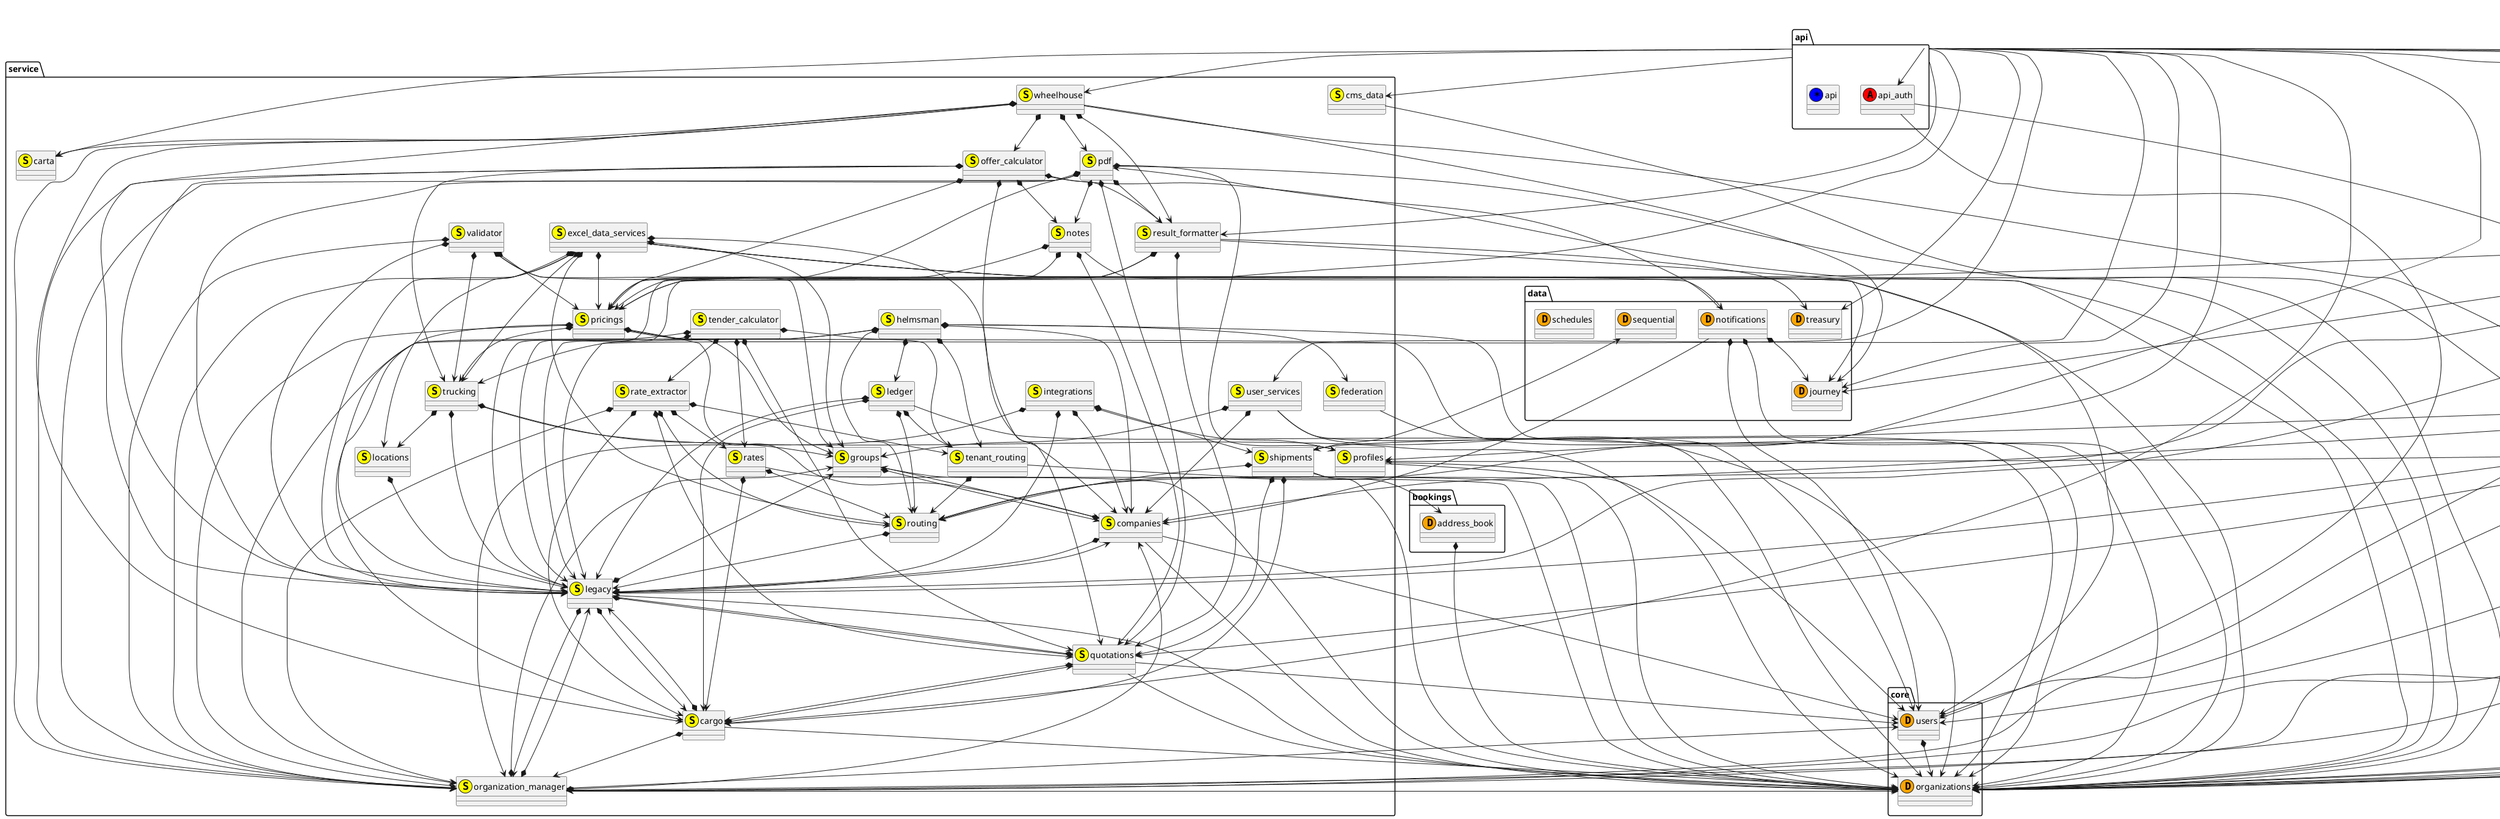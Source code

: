 @startuml
package "core" {
  class organizations << (D,orange) >>
  class users << (D,orange) >>
}
package "bookings" {
  class address_book << (D,orange) >>
}
package "service" {
  class groups << (S,yellow) >>
  class legacy << (S,yellow) >>
  class companies << (S,yellow) >>
  class organization_manager << (S,yellow) >>
  class cargo << (S,yellow) >>
  class quotations << (S,yellow) >>
  class routing << (S,yellow) >>
  class shipments << (S,yellow) >>
  class locations << (S,yellow) >>
  class trucking << (S,yellow) >>
  class pricings << (S,yellow) >>
  class carta << (S,yellow) >>
  class cms_data << (S,yellow) >>
  class profiles << (S,yellow) >>
  class result_formatter << (S,yellow) >>
  class user_services << (S,yellow) >>
  class notes << (S,yellow) >>
  class offer_calculator << (S,yellow) >>
  class pdf << (S,yellow) >>
  class wheelhouse << (S,yellow) >>
  class excel_data_services << (S,yellow) >>
  class federation << (S,yellow) >>
  class tenant_routing << (S,yellow) >>
  class ledger << (S,yellow) >>
  class helmsman << (S,yellow) >>
  class integrations << (S,yellow) >>
  class rates << (S,yellow) >>
  class rate_extractor << (S,yellow) >>
  class tender_calculator << (S,yellow) >>
  class validator << (S,yellow) >>
}
package "data" {
  class sequential << (D,orange) >>
  class journey << (D,orange) >>
  class treasury << (D,orange) >>
  class notifications << (D,orange) >>
  class schedules << (D,orange) >>
}
package "admiralty" {
  class admiralty << (*,blue) >>
}
package "analytics" {
  class analytics << (S,yellow) >>
}
package "api" {
  class api_auth << (A,red) >>
  class api << (*,blue) >>
}
package "direct" {
  class idp << (*,blue) >>
}
address_book *--> organizations
groups --> organizations
groups *--> companies
legacy *--> groups
legacy --> organizations
legacy *--> cargo
legacy *--> companies
legacy *--> organization_manager
legacy *--> quotations
users *--> organizations
companies *--> legacy
companies --> organizations
companies --> users
companies *--> groups
organization_manager *--> companies
organization_manager *--> groups
organization_manager *--> legacy
organization_manager --> organizations
organization_manager --> users
cargo --> organizations
cargo *--> organization_manager
cargo *--> legacy
cargo *--> quotations
quotations *--> cargo
quotations *--> legacy
quotations --> organizations
quotations --> users
routing *--> legacy
shipments --> address_book
shipments *--> cargo
shipments *--> quotations
shipments *--> routing
shipments --> sequential
shipments --> organizations
admiralty --> legacy
admiralty --> organization_manager
admiralty --> organizations
admiralty --> quotations
admiralty --> routing
admiralty --> shipments
locations *--> legacy
trucking *--> groups
trucking *--> legacy
trucking *--> locations
trucking --> organizations
pricings *--> companies
pricings *--> groups
pricings *--> legacy
pricings --> organizations
pricings *--> organization_manager
pricings *--> trucking
analytics *--> companies
analytics *--> legacy
analytics --> journey
analytics *--> pricings
analytics *--> organization_manager
analytics --> organizations
analytics --> users
api_auth --> users
api_auth --> organizations
cms_data --> organizations
profiles --> users
profiles --> organizations
result_formatter *--> legacy
result_formatter --> journey
result_formatter *--> pricings
result_formatter *--> quotations
result_formatter --> treasury
user_services *--> companies
user_services *--> groups
user_services --> organizations
user_services --> users
notes *--> legacy
notes --> organizations
notes *--> pricings
notes *--> quotations
offer_calculator *--> legacy
offer_calculator *--> notes
offer_calculator --> organizations
offer_calculator *--> organization_manager
offer_calculator *--> pricings
offer_calculator *--> quotations
offer_calculator *--> result_formatter
offer_calculator *--> trucking
pdf *--> legacy
pdf *--> notes
pdf *--> organization_manager
pdf --> organizations
pdf *--> pricings
pdf *--> profiles
pdf *--> quotations
pdf *--> result_formatter
wheelhouse *--> cargo
wheelhouse *--> carta
wheelhouse --> journey
wheelhouse *--> legacy
wheelhouse *--> offer_calculator
wheelhouse *--> pdf
wheelhouse *--> result_formatter
wheelhouse --> organizations
wheelhouse *--> organization_manager
api --> analytics
api --> api_auth
api --> cargo
api --> carta
api --> cms_data
api --> journey
api --> organization_manager
api --> organizations
api --> pricings
api --> profiles
api --> result_formatter
api --> routing
api --> treasury
api --> trucking
api --> users
api --> user_services
api --> wheelhouse
notifications --> companies
notifications *--> journey
notifications *--> organizations
notifications --> pdf
notifications *--> users
excel_data_services *--> companies
excel_data_services *--> groups
excel_data_services *--> legacy
excel_data_services *--> locations
excel_data_services --> notifications
excel_data_services *--> pricings
excel_data_services *--> routing
excel_data_services --> organizations
excel_data_services *--> organization_manager
excel_data_services *--> trucking
excel_data_services --> users
federation --> organizations
tenant_routing *--> routing
tenant_routing --> organizations
ledger *--> cargo
ledger --> organizations
ledger *--> routing
ledger *--> tenant_routing
ledger *--> legacy
helmsman *--> federation
helmsman *--> ledger
helmsman *--> organization_manager
helmsman --> organizations
helmsman *--> routing
helmsman *--> tenant_routing
helmsman *--> companies
helmsman *--> legacy
idp --> organization_manager
idp --> organizations
idp --> profiles
integrations *--> companies
integrations *--> legacy
integrations *--> organization_manager
integrations *--> profiles
integrations *--> shipments
rates *--> cargo
rates --> organizations
rates *--> routing
rate_extractor *--> cargo
rate_extractor *--> organization_manager
rate_extractor *--> quotations
rate_extractor *--> rates
rate_extractor *--> routing
rate_extractor *--> tenant_routing
tender_calculator *--> cargo
tender_calculator *--> rate_extractor
tender_calculator *--> rates
tender_calculator *--> tenant_routing
tender_calculator *--> quotations
tender_calculator *--> legacy
validator *--> groups
validator *--> legacy
validator *--> pricings
validator --> organizations
validator *--> organization_manager
validator *--> trucking
@enduml
